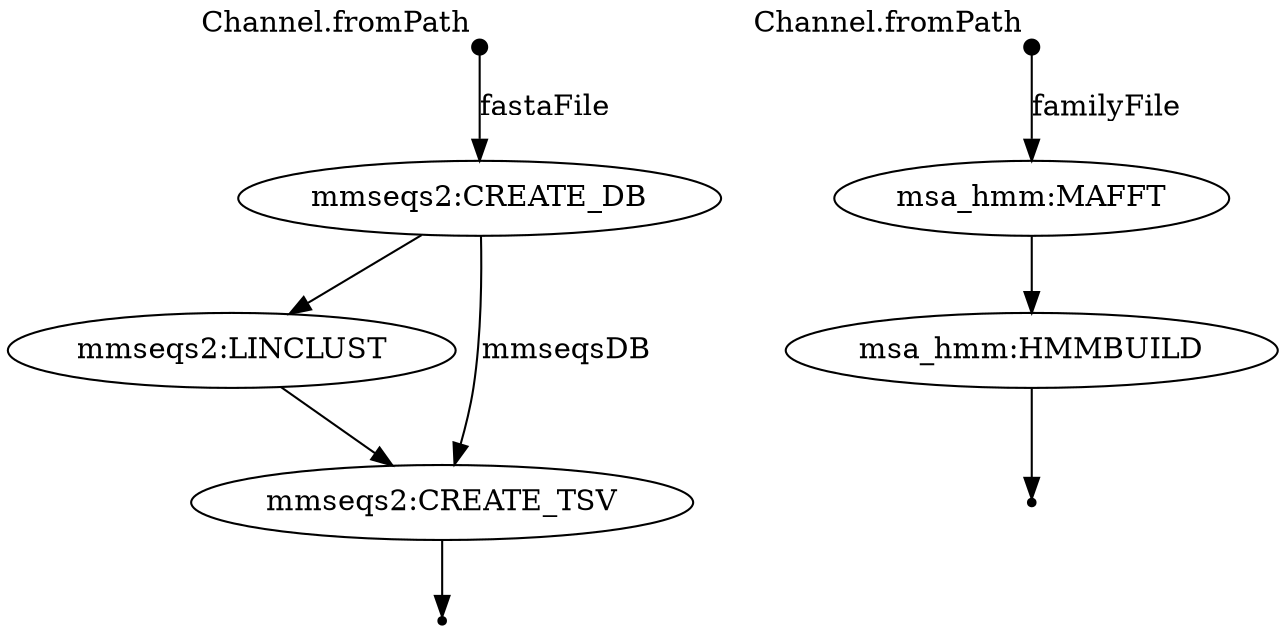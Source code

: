 digraph "flowchart" {
p0 [shape=point,label="",fixedsize=true,width=0.1,xlabel="Channel.fromPath"];
p2 [label="mmseqs2:CREATE_DB"];
p0 -> p2 [label="fastaFile"];

p1 [shape=point,label="",fixedsize=true,width=0.1,xlabel="Channel.fromPath"];
p6 [label="msa_hmm:MAFFT"];
p1 -> p6 [label="familyFile"];

p2 [label="mmseqs2:CREATE_DB"];
p3 [label="mmseqs2:LINCLUST"];
p2 -> p3;

p3 [label="mmseqs2:LINCLUST"];
p4 [label="mmseqs2:CREATE_TSV"];
p3 -> p4;

p2 [label="mmseqs2:CREATE_DB"];
p4 [label="mmseqs2:CREATE_TSV"];
p2 -> p4 [label="mmseqsDB"];

p4 [label="mmseqs2:CREATE_TSV"];
p5 [shape=point];
p4 -> p5;

p6 [label="msa_hmm:MAFFT"];
p7 [label="msa_hmm:HMMBUILD"];
p6 -> p7;

p7 [label="msa_hmm:HMMBUILD"];
p8 [shape=point];
p7 -> p8;

}
